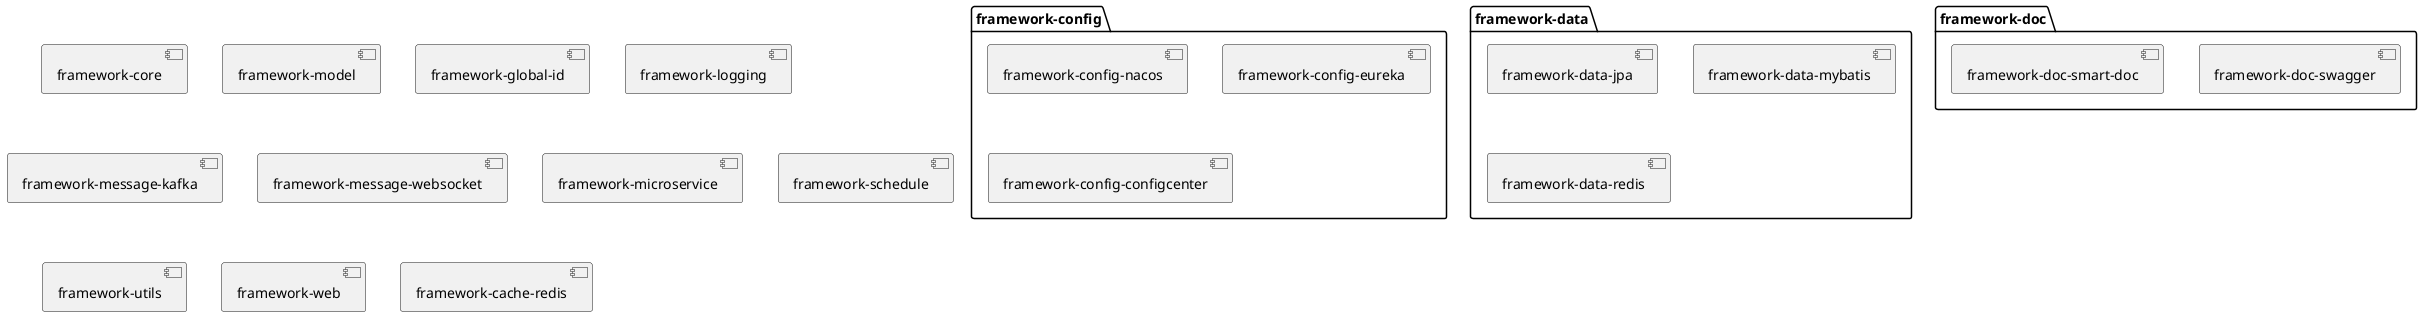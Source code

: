 @startuml
'https://plantuml.com/component-diagram

[framework-core]
[framework-model]

package "framework-config" {
  [framework-config-nacos]
  [framework-config-eureka]
  [framework-config-configcenter]
}

package framework-data {
  [framework-data-jpa]
  [framework-data-mybatis]
  [framework-data-redis]
}
package framework-doc {
  [framework-doc-swagger]
  [framework-doc-smart-doc]
}
[framework-global-id]
[framework-logging]
[framework-message-kafka]
[framework-message-websocket]
[framework-microservice]
[framework-schedule]
[framework-utils]
[framework-web]
[framework-cache-redis]
@enduml
